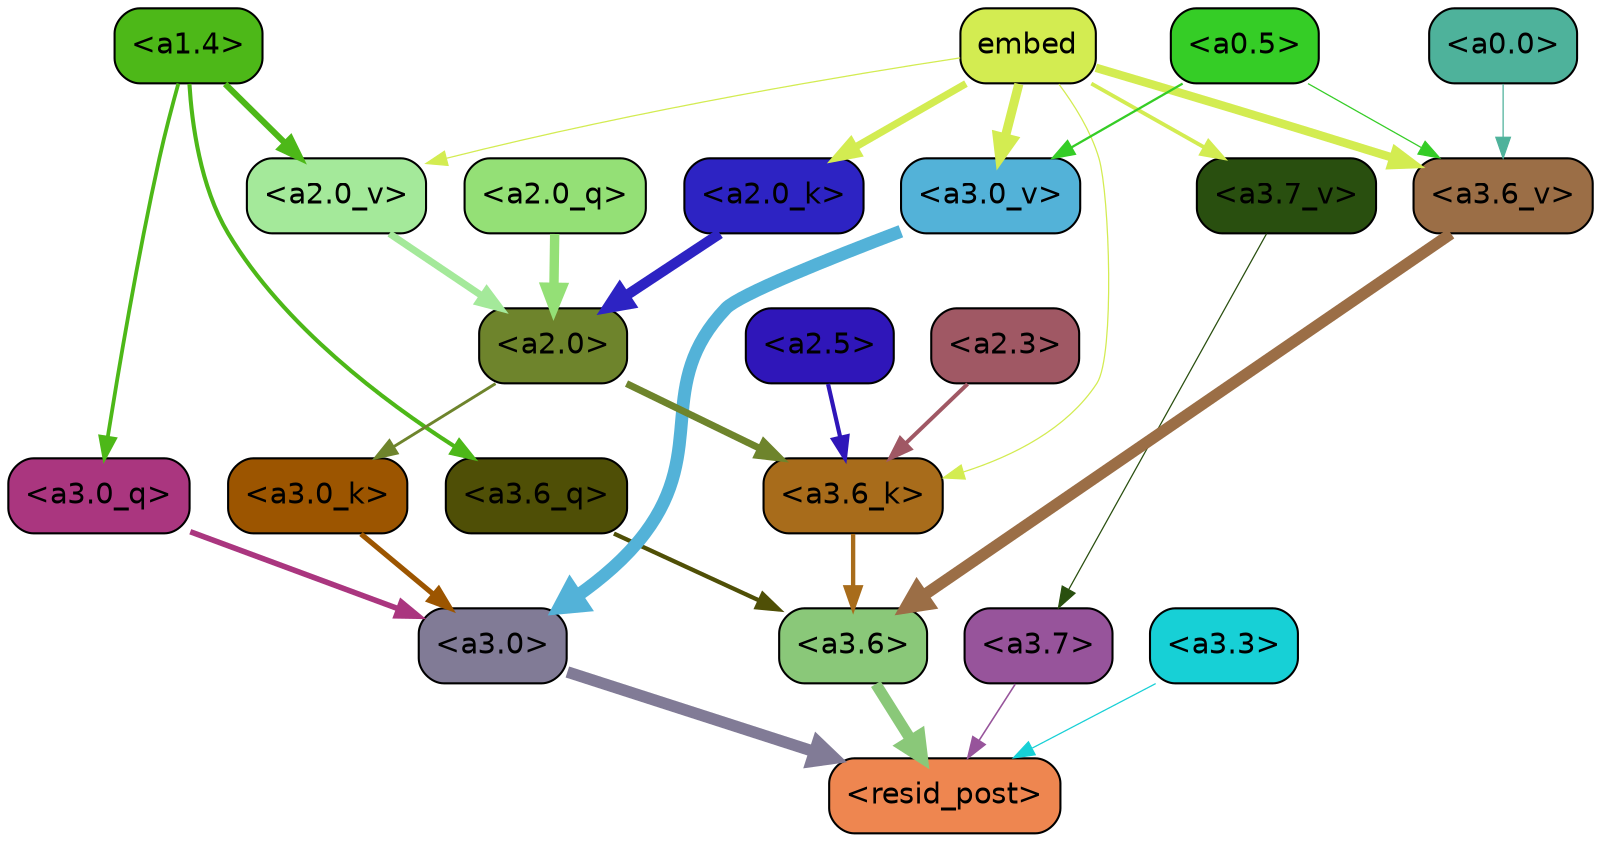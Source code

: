 strict digraph "" {
	graph [bgcolor=transparent,
		layout=dot,
		overlap=false,
		splines=true
	];
	"<a3.7>"	[color=black,
		fillcolor="#97549b",
		fontname=Helvetica,
		shape=box,
		style="filled, rounded"];
	"<resid_post>"	[color=black,
		fillcolor="#ee8650",
		fontname=Helvetica,
		shape=box,
		style="filled, rounded"];
	"<a3.7>" -> "<resid_post>"	[color="#97549b",
		penwidth=0.7595263123512268];
	"<a3.6>"	[color=black,
		fillcolor="#8ac879",
		fontname=Helvetica,
		shape=box,
		style="filled, rounded"];
	"<a3.6>" -> "<resid_post>"	[color="#8ac879",
		penwidth=5.40013587474823];
	"<a3.3>"	[color=black,
		fillcolor="#17d0d6",
		fontname=Helvetica,
		shape=box,
		style="filled, rounded"];
	"<a3.3>" -> "<resid_post>"	[color="#17d0d6",
		penwidth=0.6];
	"<a3.0>"	[color=black,
		fillcolor="#817b96",
		fontname=Helvetica,
		shape=box,
		style="filled, rounded"];
	"<a3.0>" -> "<resid_post>"	[color="#817b96",
		penwidth=5.540827631950378];
	"<a3.6_q>"	[color=black,
		fillcolor="#4f4f06",
		fontname=Helvetica,
		shape=box,
		style="filled, rounded"];
	"<a3.6_q>" -> "<a3.6>"	[color="#4f4f06",
		penwidth=2.0530722737312317];
	"<a3.0_q>"	[color=black,
		fillcolor="#aa367f",
		fontname=Helvetica,
		shape=box,
		style="filled, rounded"];
	"<a3.0_q>" -> "<a3.0>"	[color="#aa367f",
		penwidth=2.681713283061981];
	"<a3.6_k>"	[color=black,
		fillcolor="#a86c1b",
		fontname=Helvetica,
		shape=box,
		style="filled, rounded"];
	"<a3.6_k>" -> "<a3.6>"	[color="#a86c1b",
		penwidth=2.080081820487976];
	"<a3.0_k>"	[color=black,
		fillcolor="#9c5500",
		fontname=Helvetica,
		shape=box,
		style="filled, rounded"];
	"<a3.0_k>" -> "<a3.0>"	[color="#9c5500",
		penwidth=2.4920601844787598];
	"<a3.7_v>"	[color=black,
		fillcolor="#294f0f",
		fontname=Helvetica,
		shape=box,
		style="filled, rounded"];
	"<a3.7_v>" -> "<a3.7>"	[color="#294f0f",
		penwidth=0.6];
	"<a3.6_v>"	[color=black,
		fillcolor="#9b6e46",
		fontname=Helvetica,
		shape=box,
		style="filled, rounded"];
	"<a3.6_v>" -> "<a3.6>"	[color="#9b6e46",
		penwidth=5.522058844566345];
	"<a3.0_v>"	[color=black,
		fillcolor="#53b2d8",
		fontname=Helvetica,
		shape=box,
		style="filled, rounded"];
	"<a3.0_v>" -> "<a3.0>"	[color="#53b2d8",
		penwidth=6.184832274913788];
	"<a1.4>"	[color=black,
		fillcolor="#4db818",
		fontname=Helvetica,
		shape=box,
		style="filled, rounded"];
	"<a1.4>" -> "<a3.6_q>"	[color="#4db818",
		penwidth=1.9735972881317139];
	"<a1.4>" -> "<a3.0_q>"	[color="#4db818",
		penwidth=1.8167777061462402];
	"<a2.0_v>"	[color=black,
		fillcolor="#a4e99a",
		fontname=Helvetica,
		shape=box,
		style="filled, rounded"];
	"<a1.4>" -> "<a2.0_v>"	[color="#4db818",
		penwidth=2.935177743434906];
	"<a2.5>"	[color=black,
		fillcolor="#2f16b9",
		fontname=Helvetica,
		shape=box,
		style="filled, rounded"];
	"<a2.5>" -> "<a3.6_k>"	[color="#2f16b9",
		penwidth=1.998626947402954];
	"<a2.3>"	[color=black,
		fillcolor="#a05864",
		fontname=Helvetica,
		shape=box,
		style="filled, rounded"];
	"<a2.3>" -> "<a3.6_k>"	[color="#a05864",
		penwidth=1.90748929977417];
	"<a2.0>"	[color=black,
		fillcolor="#6e842c",
		fontname=Helvetica,
		shape=box,
		style="filled, rounded"];
	"<a2.0>" -> "<a3.6_k>"	[color="#6e842c",
		penwidth=3.3549644947052];
	"<a2.0>" -> "<a3.0_k>"	[color="#6e842c",
		penwidth=1.3908889293670654];
	embed	[color=black,
		fillcolor="#d3ec51",
		fontname=Helvetica,
		shape=box,
		style="filled, rounded"];
	embed -> "<a3.6_k>"	[color="#d3ec51",
		penwidth=0.6];
	embed -> "<a3.7_v>"	[color="#d3ec51",
		penwidth=1.8481524586677551];
	embed -> "<a3.6_v>"	[color="#d3ec51",
		penwidth=4.0683629512786865];
	embed -> "<a3.0_v>"	[color="#d3ec51",
		penwidth=4.396489858627319];
	"<a2.0_k>"	[color=black,
		fillcolor="#2d23c3",
		fontname=Helvetica,
		shape=box,
		style="filled, rounded"];
	embed -> "<a2.0_k>"	[color="#d3ec51",
		penwidth=3.474741220474243];
	embed -> "<a2.0_v>"	[color="#d3ec51",
		penwidth=0.6];
	"<a0.5>"	[color=black,
		fillcolor="#35cd26",
		fontname=Helvetica,
		shape=box,
		style="filled, rounded"];
	"<a0.5>" -> "<a3.6_v>"	[color="#35cd26",
		penwidth=0.6];
	"<a0.5>" -> "<a3.0_v>"	[color="#35cd26",
		penwidth=1.0967135429382324];
	"<a0.0>"	[color=black,
		fillcolor="#4eb29b",
		fontname=Helvetica,
		shape=box,
		style="filled, rounded"];
	"<a0.0>" -> "<a3.6_v>"	[color="#4eb29b",
		penwidth=0.6];
	"<a2.0_q>"	[color=black,
		fillcolor="#94e076",
		fontname=Helvetica,
		shape=box,
		style="filled, rounded"];
	"<a2.0_q>" -> "<a2.0>"	[color="#94e076",
		penwidth=4.507863223552704];
	"<a2.0_k>" -> "<a2.0>"	[color="#2d23c3",
		penwidth=4.960922122001648];
	"<a2.0_v>" -> "<a2.0>"	[color="#a4e99a",
		penwidth=3.3640971779823303];
}
